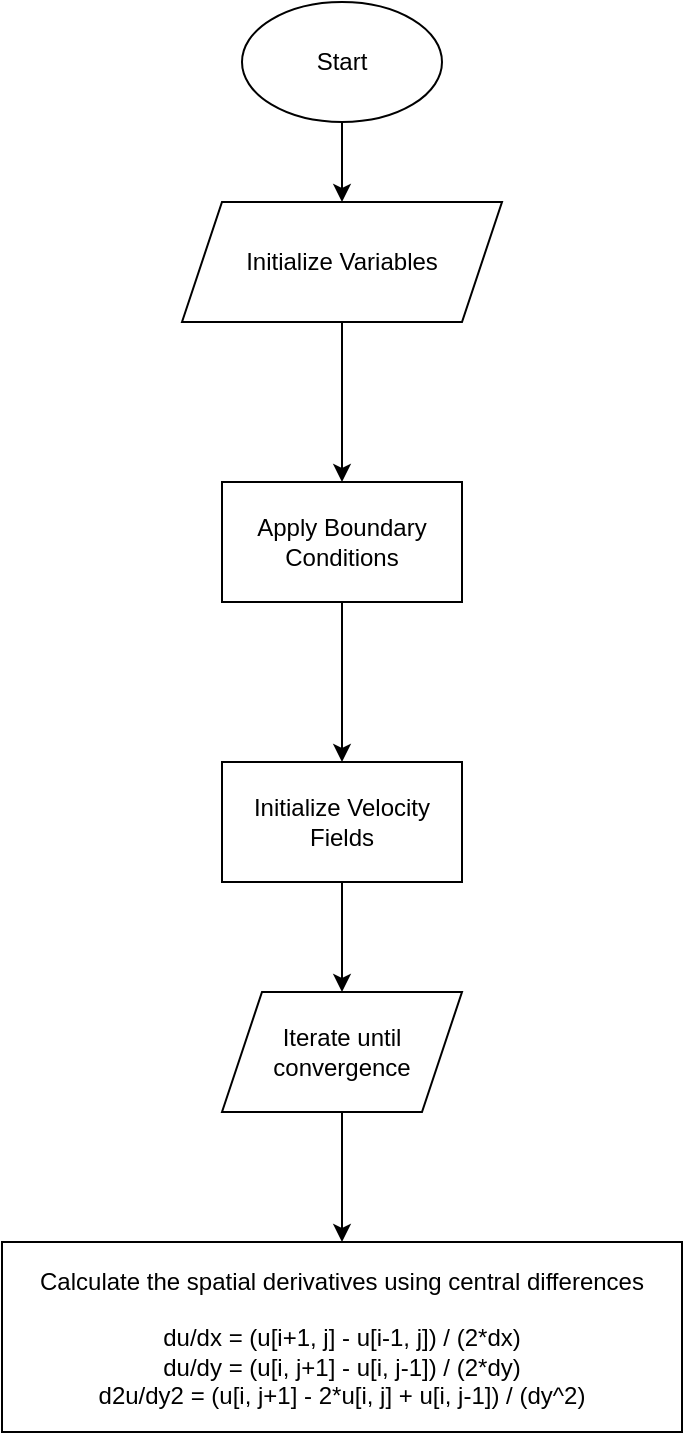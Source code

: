 <mxfile version="24.7.14">
  <diagram name="Page-1" id="6qVybAu3rOkevgf7E7gu">
    <mxGraphModel dx="1120" dy="472" grid="1" gridSize="10" guides="1" tooltips="1" connect="1" arrows="1" fold="1" page="1" pageScale="1" pageWidth="827" pageHeight="1169" math="0" shadow="0">
      <root>
        <mxCell id="0" />
        <mxCell id="1" parent="0" />
        <mxCell id="wCxMIQV_NGHNsLSph-jk-4" value="" style="edgeStyle=orthogonalEdgeStyle;rounded=0;orthogonalLoop=1;jettySize=auto;html=1;" edge="1" parent="1" source="wCxMIQV_NGHNsLSph-jk-1" target="wCxMIQV_NGHNsLSph-jk-2">
          <mxGeometry relative="1" as="geometry" />
        </mxCell>
        <mxCell id="wCxMIQV_NGHNsLSph-jk-1" value="Start" style="ellipse;whiteSpace=wrap;html=1;" vertex="1" parent="1">
          <mxGeometry x="250" y="30" width="100" height="60" as="geometry" />
        </mxCell>
        <mxCell id="wCxMIQV_NGHNsLSph-jk-6" value="" style="edgeStyle=orthogonalEdgeStyle;rounded=0;orthogonalLoop=1;jettySize=auto;html=1;" edge="1" parent="1" source="wCxMIQV_NGHNsLSph-jk-2" target="wCxMIQV_NGHNsLSph-jk-5">
          <mxGeometry relative="1" as="geometry" />
        </mxCell>
        <mxCell id="wCxMIQV_NGHNsLSph-jk-2" value="Initialize Variables" style="shape=parallelogram;perimeter=parallelogramPerimeter;whiteSpace=wrap;html=1;fixedSize=1;" vertex="1" parent="1">
          <mxGeometry x="220" y="130" width="160" height="60" as="geometry" />
        </mxCell>
        <mxCell id="wCxMIQV_NGHNsLSph-jk-8" value="" style="edgeStyle=orthogonalEdgeStyle;rounded=0;orthogonalLoop=1;jettySize=auto;html=1;" edge="1" parent="1" source="wCxMIQV_NGHNsLSph-jk-5" target="wCxMIQV_NGHNsLSph-jk-7">
          <mxGeometry relative="1" as="geometry" />
        </mxCell>
        <mxCell id="wCxMIQV_NGHNsLSph-jk-5" value="Apply Boundary Conditions" style="whiteSpace=wrap;html=1;" vertex="1" parent="1">
          <mxGeometry x="240" y="270" width="120" height="60" as="geometry" />
        </mxCell>
        <mxCell id="wCxMIQV_NGHNsLSph-jk-10" value="" style="edgeStyle=orthogonalEdgeStyle;rounded=0;orthogonalLoop=1;jettySize=auto;html=1;" edge="1" parent="1" source="wCxMIQV_NGHNsLSph-jk-7" target="wCxMIQV_NGHNsLSph-jk-9">
          <mxGeometry relative="1" as="geometry" />
        </mxCell>
        <mxCell id="wCxMIQV_NGHNsLSph-jk-7" value="Initialize Velocity Fields" style="whiteSpace=wrap;html=1;" vertex="1" parent="1">
          <mxGeometry x="240" y="410" width="120" height="60" as="geometry" />
        </mxCell>
        <mxCell id="wCxMIQV_NGHNsLSph-jk-16" value="" style="edgeStyle=orthogonalEdgeStyle;rounded=0;orthogonalLoop=1;jettySize=auto;html=1;" edge="1" parent="1" source="wCxMIQV_NGHNsLSph-jk-9" target="wCxMIQV_NGHNsLSph-jk-15">
          <mxGeometry relative="1" as="geometry" />
        </mxCell>
        <mxCell id="wCxMIQV_NGHNsLSph-jk-9" value="Iterate until convergence" style="shape=parallelogram;perimeter=parallelogramPerimeter;whiteSpace=wrap;html=1;fixedSize=1;" vertex="1" parent="1">
          <mxGeometry x="240" y="525" width="120" height="60" as="geometry" />
        </mxCell>
        <mxCell id="wCxMIQV_NGHNsLSph-jk-15" value="Calculate the spatial derivatives using central differences&lt;div&gt;&lt;br&gt;&lt;/div&gt;&lt;div&gt;du/dx = (u[i+1, j] - u[i-1, j]) / (2*dx)&lt;br&gt;&lt;/div&gt;&lt;div&gt;du/dy = (u[i, j+1] - u[i, j-1]) / (2*dy)&lt;br&gt;&lt;/div&gt;&lt;div&gt;d2u/dy2 = (u[i, j+1] - 2*u[i, j] + u[i, j-1]) / (dy^2)&lt;/div&gt;" style="whiteSpace=wrap;html=1;" vertex="1" parent="1">
          <mxGeometry x="130" y="650" width="340" height="95" as="geometry" />
        </mxCell>
      </root>
    </mxGraphModel>
  </diagram>
</mxfile>
